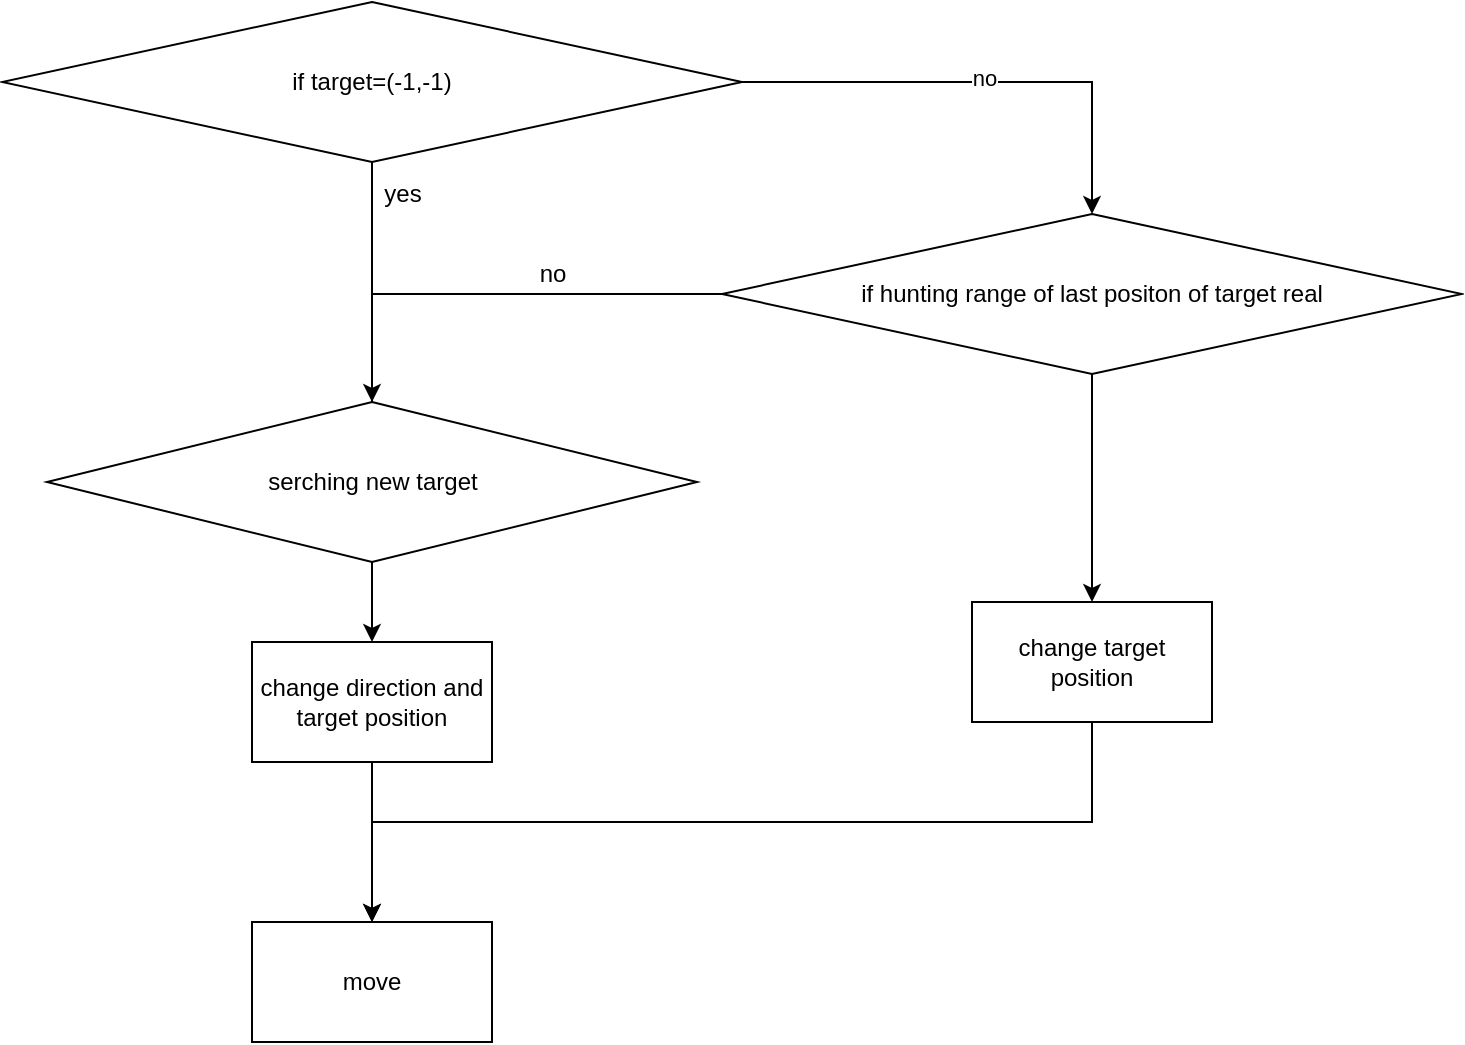 <mxfile version="16.5.1" type="device"><diagram id="C5RBs43oDa-KdzZeNtuy" name="Page-1"><mxGraphModel dx="1394" dy="984" grid="1" gridSize="10" guides="1" tooltips="1" connect="1" arrows="1" fold="1" page="1" pageScale="1" pageWidth="827" pageHeight="1169" math="0" shadow="0"><root><mxCell id="WIyWlLk6GJQsqaUBKTNV-0"/><mxCell id="WIyWlLk6GJQsqaUBKTNV-1" parent="WIyWlLk6GJQsqaUBKTNV-0"/><mxCell id="cMponu4_uoQQ69cqFGyN-2" value="" style="edgeStyle=orthogonalEdgeStyle;rounded=0;orthogonalLoop=1;jettySize=auto;html=1;" edge="1" parent="WIyWlLk6GJQsqaUBKTNV-1" source="cMponu4_uoQQ69cqFGyN-0" target="cMponu4_uoQQ69cqFGyN-1"><mxGeometry relative="1" as="geometry"><Array as="points"><mxPoint x="605" y="104"/></Array></mxGeometry></mxCell><mxCell id="cMponu4_uoQQ69cqFGyN-9" value="no" style="edgeLabel;html=1;align=center;verticalAlign=middle;resizable=0;points=[];" vertex="1" connectable="0" parent="cMponu4_uoQQ69cqFGyN-2"><mxGeometry x="0.005" y="2" relative="1" as="geometry"><mxPoint as="offset"/></mxGeometry></mxCell><mxCell id="cMponu4_uoQQ69cqFGyN-6" value="" style="edgeStyle=orthogonalEdgeStyle;rounded=0;orthogonalLoop=1;jettySize=auto;html=1;entryX=0.5;entryY=0;entryDx=0;entryDy=0;" edge="1" parent="WIyWlLk6GJQsqaUBKTNV-1" source="cMponu4_uoQQ69cqFGyN-0" target="cMponu4_uoQQ69cqFGyN-7"><mxGeometry relative="1" as="geometry"><mxPoint x="245" y="234" as="targetPoint"/></mxGeometry></mxCell><mxCell id="cMponu4_uoQQ69cqFGyN-0" value="if target=(-1,-1)" style="rhombus;whiteSpace=wrap;html=1;" vertex="1" parent="WIyWlLk6GJQsqaUBKTNV-1"><mxGeometry x="60" y="64" width="370" height="80" as="geometry"/></mxCell><mxCell id="cMponu4_uoQQ69cqFGyN-13" style="edgeStyle=orthogonalEdgeStyle;rounded=0;orthogonalLoop=1;jettySize=auto;html=1;exitX=0.5;exitY=1;exitDx=0;exitDy=0;" edge="1" parent="WIyWlLk6GJQsqaUBKTNV-1" source="cMponu4_uoQQ69cqFGyN-1" target="cMponu4_uoQQ69cqFGyN-14"><mxGeometry relative="1" as="geometry"><mxPoint x="600" y="354" as="targetPoint"/></mxGeometry></mxCell><mxCell id="cMponu4_uoQQ69cqFGyN-1" value="if hunting range of last positon of target real" style="rhombus;whiteSpace=wrap;html=1;" vertex="1" parent="WIyWlLk6GJQsqaUBKTNV-1"><mxGeometry x="420" y="170" width="370" height="80" as="geometry"/></mxCell><mxCell id="cMponu4_uoQQ69cqFGyN-15" style="edgeStyle=orthogonalEdgeStyle;rounded=0;orthogonalLoop=1;jettySize=auto;html=1;exitX=0.5;exitY=1;exitDx=0;exitDy=0;" edge="1" parent="WIyWlLk6GJQsqaUBKTNV-1" source="cMponu4_uoQQ69cqFGyN-7" target="cMponu4_uoQQ69cqFGyN-16"><mxGeometry relative="1" as="geometry"><mxPoint x="245" y="414" as="targetPoint"/></mxGeometry></mxCell><mxCell id="cMponu4_uoQQ69cqFGyN-7" value="serching new target" style="rhombus;whiteSpace=wrap;html=1;" vertex="1" parent="WIyWlLk6GJQsqaUBKTNV-1"><mxGeometry x="82.5" y="264" width="325" height="80" as="geometry"/></mxCell><mxCell id="cMponu4_uoQQ69cqFGyN-10" value="yes" style="text;html=1;align=center;verticalAlign=middle;resizable=0;points=[];autosize=1;strokeColor=none;fillColor=none;" vertex="1" parent="WIyWlLk6GJQsqaUBKTNV-1"><mxGeometry x="245" y="150" width="30" height="20" as="geometry"/></mxCell><mxCell id="cMponu4_uoQQ69cqFGyN-20" style="edgeStyle=orthogonalEdgeStyle;rounded=0;orthogonalLoop=1;jettySize=auto;html=1;entryX=0.5;entryY=0;entryDx=0;entryDy=0;" edge="1" parent="WIyWlLk6GJQsqaUBKTNV-1" source="cMponu4_uoQQ69cqFGyN-14" target="cMponu4_uoQQ69cqFGyN-17"><mxGeometry relative="1" as="geometry"><Array as="points"><mxPoint x="605" y="474"/><mxPoint x="245" y="474"/></Array></mxGeometry></mxCell><mxCell id="cMponu4_uoQQ69cqFGyN-14" value="change target position" style="rounded=0;whiteSpace=wrap;html=1;" vertex="1" parent="WIyWlLk6GJQsqaUBKTNV-1"><mxGeometry x="545" y="364" width="120" height="60" as="geometry"/></mxCell><mxCell id="cMponu4_uoQQ69cqFGyN-18" value="" style="edgeStyle=orthogonalEdgeStyle;rounded=0;orthogonalLoop=1;jettySize=auto;html=1;" edge="1" parent="WIyWlLk6GJQsqaUBKTNV-1" source="cMponu4_uoQQ69cqFGyN-16" target="cMponu4_uoQQ69cqFGyN-17"><mxGeometry relative="1" as="geometry"/></mxCell><mxCell id="cMponu4_uoQQ69cqFGyN-16" value="change direction and target position" style="rounded=0;whiteSpace=wrap;html=1;" vertex="1" parent="WIyWlLk6GJQsqaUBKTNV-1"><mxGeometry x="185" y="384" width="120" height="60" as="geometry"/></mxCell><mxCell id="cMponu4_uoQQ69cqFGyN-17" value="move" style="whiteSpace=wrap;html=1;rounded=0;" vertex="1" parent="WIyWlLk6GJQsqaUBKTNV-1"><mxGeometry x="185" y="524" width="120" height="60" as="geometry"/></mxCell><mxCell id="cMponu4_uoQQ69cqFGyN-12" value="no" style="text;html=1;align=center;verticalAlign=middle;resizable=0;points=[];autosize=1;strokeColor=none;fillColor=none;" vertex="1" parent="WIyWlLk6GJQsqaUBKTNV-1"><mxGeometry x="320" y="190" width="30" height="20" as="geometry"/></mxCell><mxCell id="cMponu4_uoQQ69cqFGyN-19" value="" style="edgeStyle=orthogonalEdgeStyle;rounded=0;orthogonalLoop=1;jettySize=auto;html=1;exitX=0;exitY=0.5;exitDx=0;exitDy=0;entryX=0.5;entryY=0;entryDx=0;entryDy=0;endArrow=none;" edge="1" parent="WIyWlLk6GJQsqaUBKTNV-1" source="cMponu4_uoQQ69cqFGyN-1" target="cMponu4_uoQQ69cqFGyN-7"><mxGeometry relative="1" as="geometry"><mxPoint x="420" y="184" as="sourcePoint"/><mxPoint x="245" y="264" as="targetPoint"/><Array as="points"><mxPoint x="245" y="210"/></Array></mxGeometry></mxCell></root></mxGraphModel></diagram></mxfile>